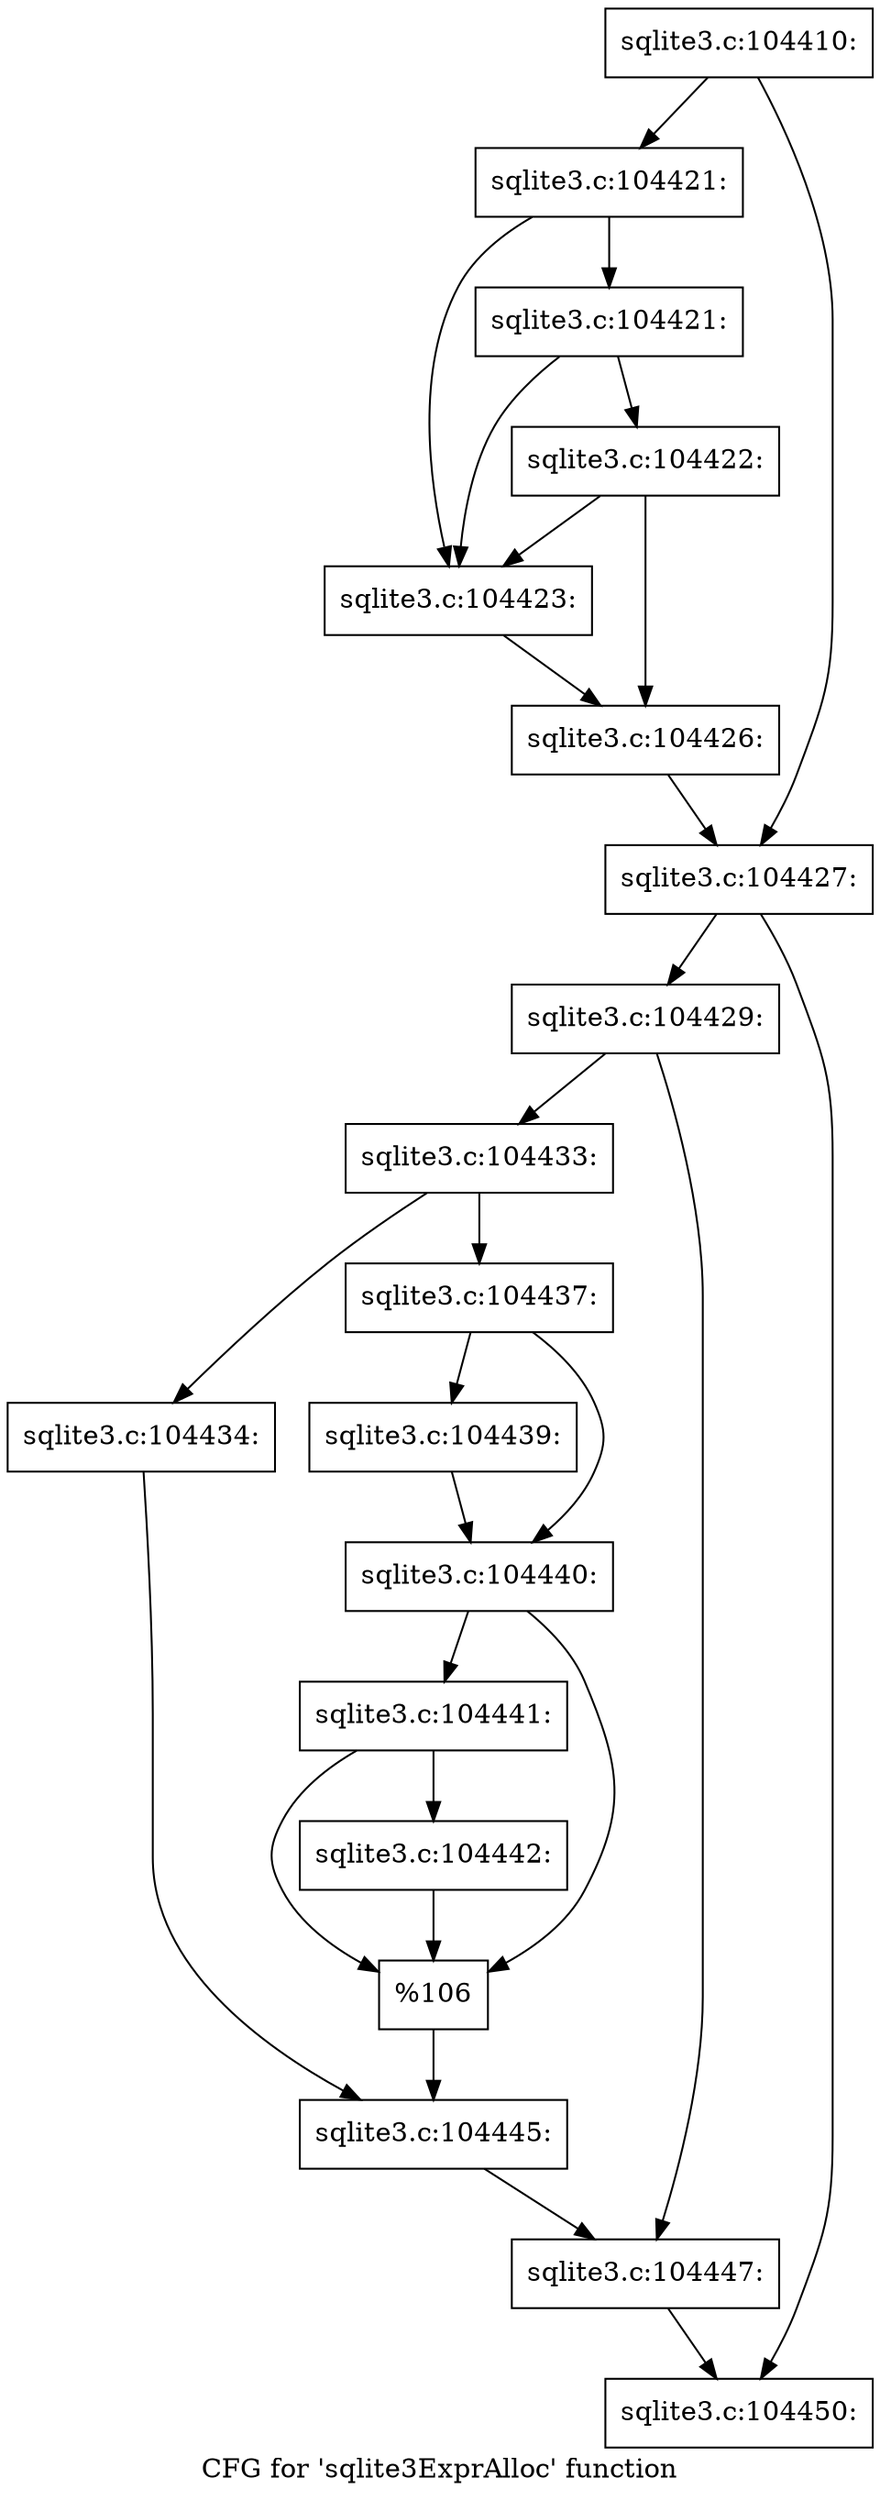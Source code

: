 digraph "CFG for 'sqlite3ExprAlloc' function" {
	label="CFG for 'sqlite3ExprAlloc' function";

	Node0x55c0fa0a68a0 [shape=record,label="{sqlite3.c:104410:}"];
	Node0x55c0fa0a68a0 -> Node0x55c0fa0aa4e0;
	Node0x55c0fa0a68a0 -> Node0x55c0fa0aa530;
	Node0x55c0fa0aa4e0 [shape=record,label="{sqlite3.c:104421:}"];
	Node0x55c0fa0aa4e0 -> Node0x55c0fa0aa870;
	Node0x55c0fa0aa4e0 -> Node0x55c0fa0aa990;
	Node0x55c0fa0aa990 [shape=record,label="{sqlite3.c:104421:}"];
	Node0x55c0fa0aa990 -> Node0x55c0fa0aa870;
	Node0x55c0fa0aa990 -> Node0x55c0fa0aa910;
	Node0x55c0fa0aa910 [shape=record,label="{sqlite3.c:104422:}"];
	Node0x55c0fa0aa910 -> Node0x55c0fa0aa870;
	Node0x55c0fa0aa910 -> Node0x55c0fa0aa8c0;
	Node0x55c0fa0aa870 [shape=record,label="{sqlite3.c:104423:}"];
	Node0x55c0fa0aa870 -> Node0x55c0fa0aa8c0;
	Node0x55c0fa0aa8c0 [shape=record,label="{sqlite3.c:104426:}"];
	Node0x55c0fa0aa8c0 -> Node0x55c0fa0aa530;
	Node0x55c0fa0aa530 [shape=record,label="{sqlite3.c:104427:}"];
	Node0x55c0fa0aa530 -> Node0x55c0fa0ac0c0;
	Node0x55c0fa0aa530 -> Node0x55c0fa0ac110;
	Node0x55c0fa0ac0c0 [shape=record,label="{sqlite3.c:104429:}"];
	Node0x55c0fa0ac0c0 -> Node0x55c0fa0acd30;
	Node0x55c0fa0ac0c0 -> Node0x55c0fa0acd80;
	Node0x55c0fa0acd30 [shape=record,label="{sqlite3.c:104433:}"];
	Node0x55c0fa0acd30 -> Node0x55c0fa0ad0c0;
	Node0x55c0fa0acd30 -> Node0x55c0fa0ad160;
	Node0x55c0fa0ad0c0 [shape=record,label="{sqlite3.c:104434:}"];
	Node0x55c0fa0ad0c0 -> Node0x55c0fa0ad110;
	Node0x55c0fa0ad160 [shape=record,label="{sqlite3.c:104437:}"];
	Node0x55c0fa0ad160 -> Node0x55c0fa0ae6e0;
	Node0x55c0fa0ad160 -> Node0x55c0fa0ae730;
	Node0x55c0fa0ae6e0 [shape=record,label="{sqlite3.c:104439:}"];
	Node0x55c0fa0ae6e0 -> Node0x55c0fa0ae730;
	Node0x55c0fa0ae730 [shape=record,label="{sqlite3.c:104440:}"];
	Node0x55c0fa0ae730 -> Node0x55c0fa0afb80;
	Node0x55c0fa0ae730 -> Node0x55c0fa0afb30;
	Node0x55c0fa0afb80 [shape=record,label="{sqlite3.c:104441:}"];
	Node0x55c0fa0afb80 -> Node0x55c0fa0afae0;
	Node0x55c0fa0afb80 -> Node0x55c0fa0afb30;
	Node0x55c0fa0afae0 [shape=record,label="{sqlite3.c:104442:}"];
	Node0x55c0fa0afae0 -> Node0x55c0fa0afb30;
	Node0x55c0fa0afb30 [shape=record,label="{%106}"];
	Node0x55c0fa0afb30 -> Node0x55c0fa0ad110;
	Node0x55c0fa0ad110 [shape=record,label="{sqlite3.c:104445:}"];
	Node0x55c0fa0ad110 -> Node0x55c0fa0acd80;
	Node0x55c0fa0acd80 [shape=record,label="{sqlite3.c:104447:}"];
	Node0x55c0fa0acd80 -> Node0x55c0fa0ac110;
	Node0x55c0fa0ac110 [shape=record,label="{sqlite3.c:104450:}"];
}
